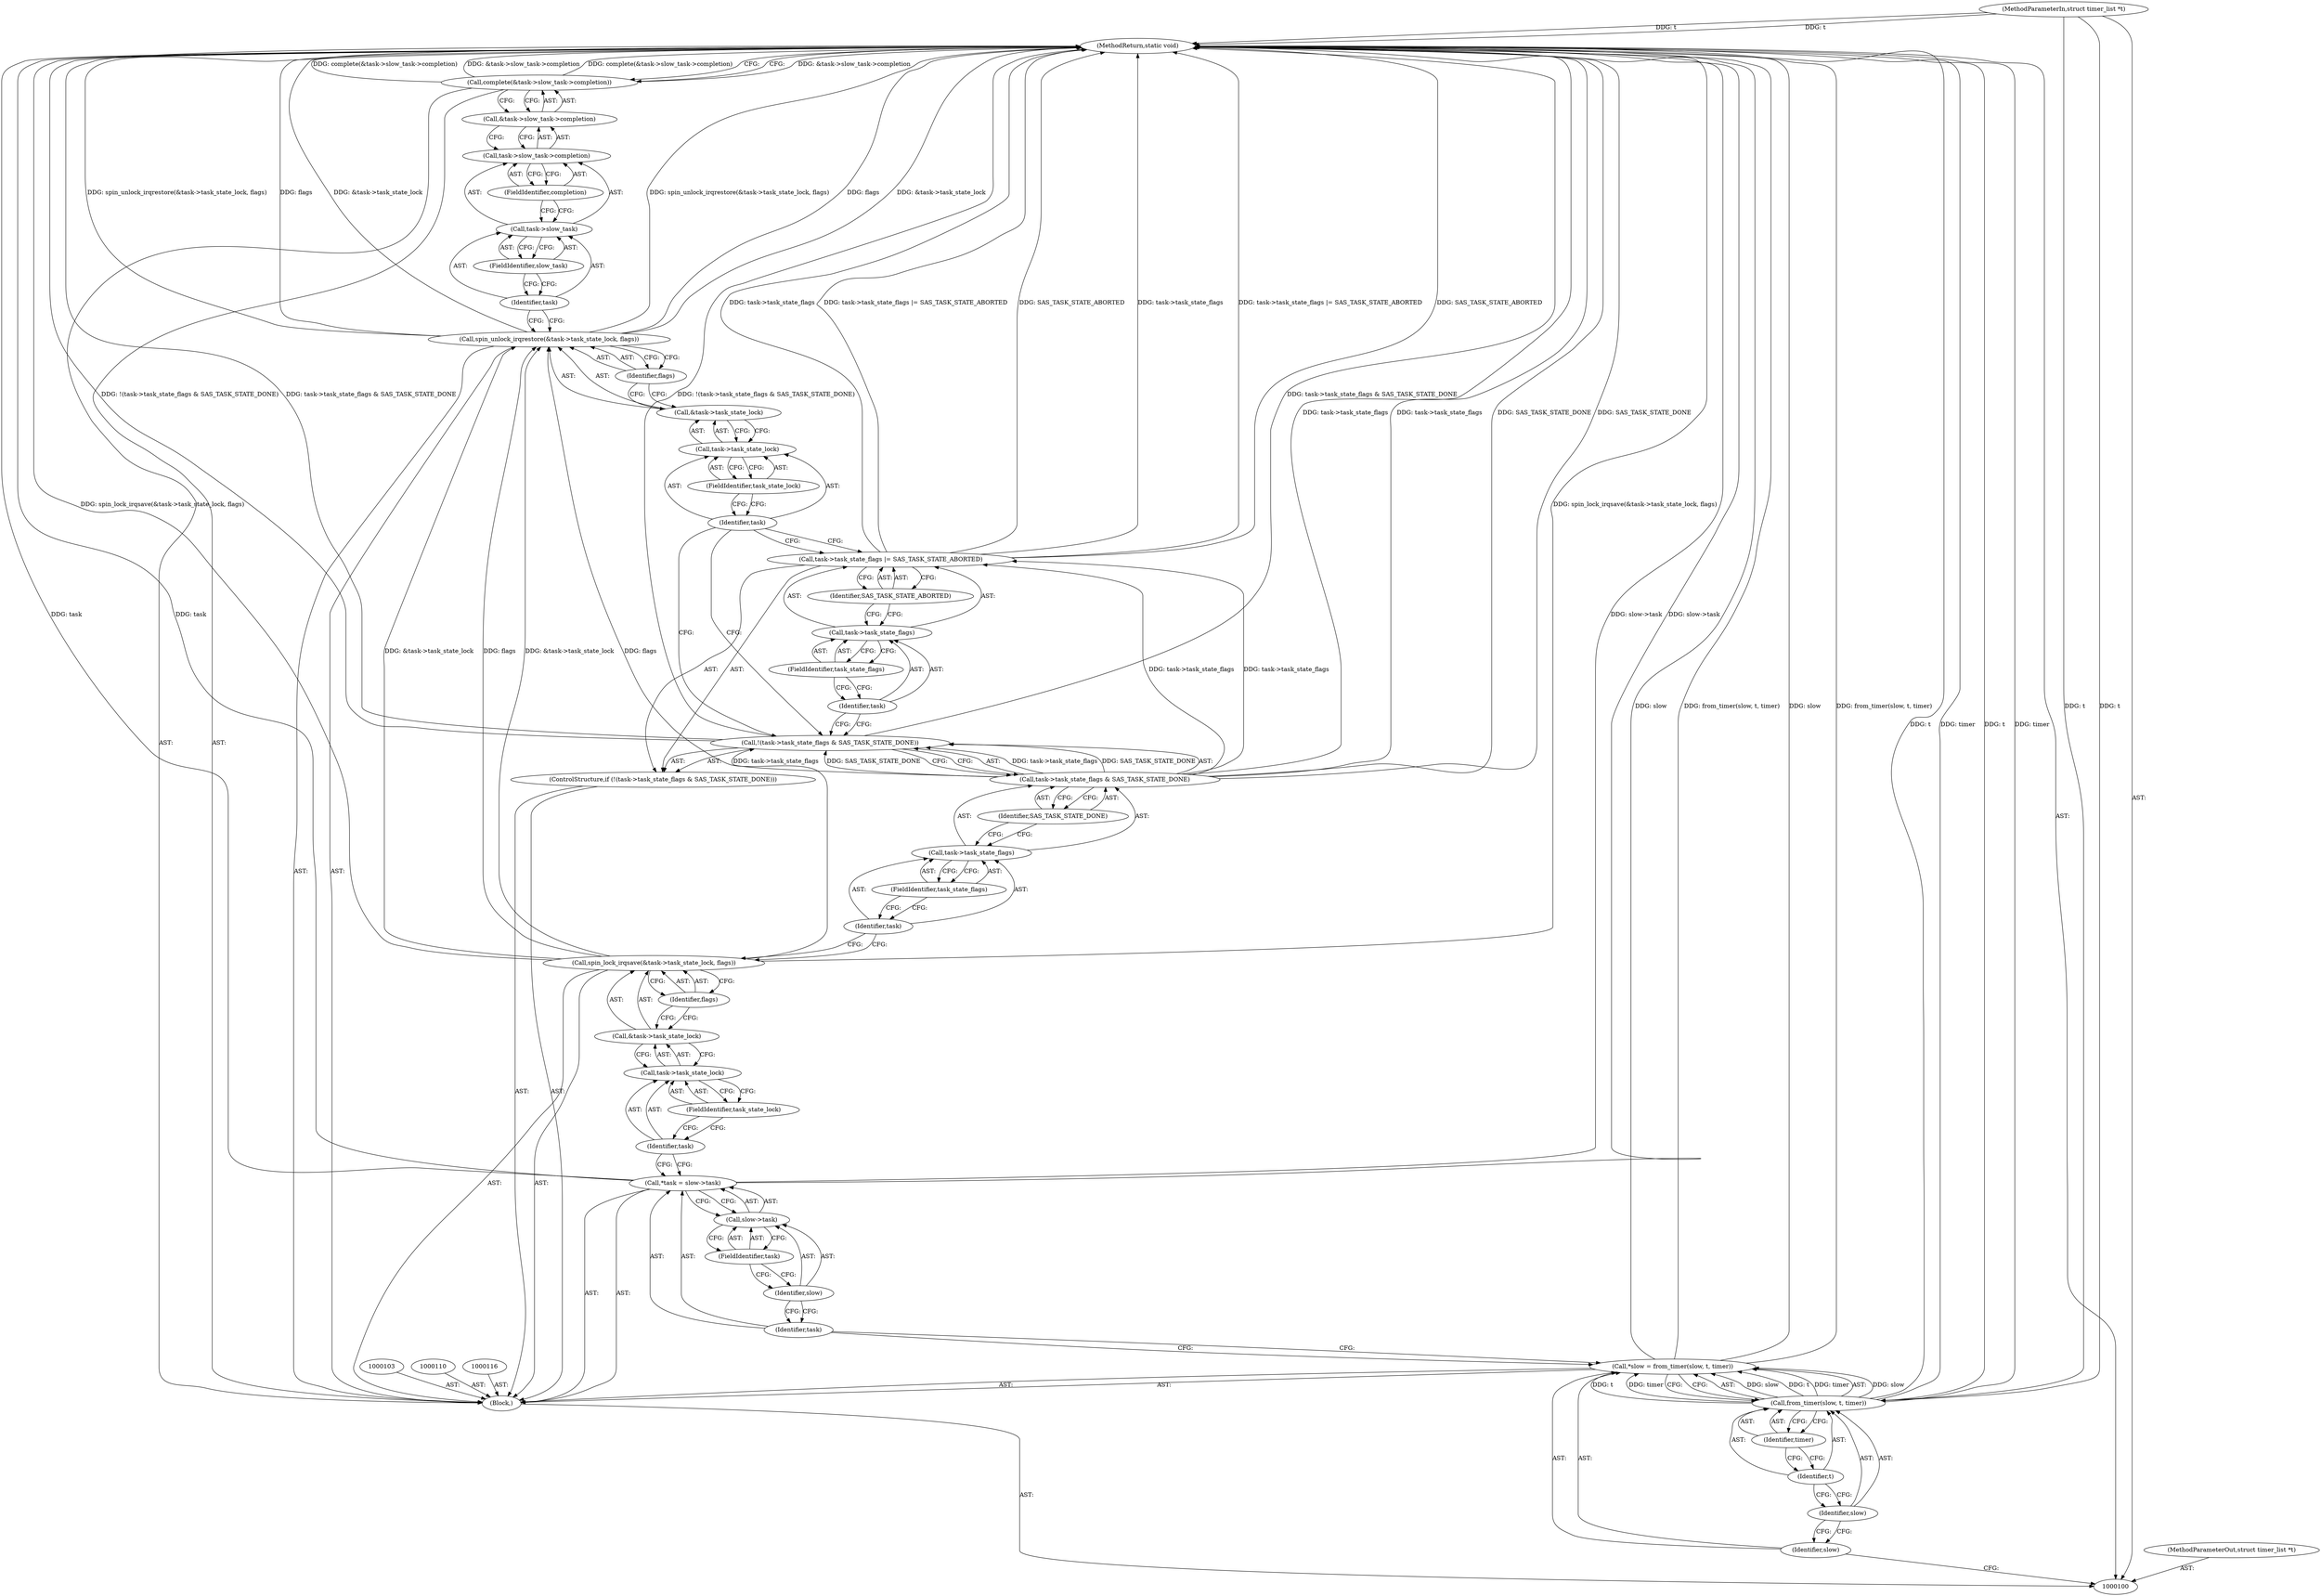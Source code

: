 digraph "1_linux_b90cd6f2b905905fb42671009dc0e27c310a16ae_0" {
"1000148" [label="(MethodReturn,static void)"];
"1000101" [label="(MethodParameterIn,struct timer_list *t)"];
"1000205" [label="(MethodParameterOut,struct timer_list *t)"];
"1000135" [label="(Call,spin_unlock_irqrestore(&task->task_state_lock, flags))"];
"1000136" [label="(Call,&task->task_state_lock)"];
"1000137" [label="(Call,task->task_state_lock)"];
"1000138" [label="(Identifier,task)"];
"1000139" [label="(FieldIdentifier,task_state_lock)"];
"1000140" [label="(Identifier,flags)"];
"1000141" [label="(Call,complete(&task->slow_task->completion))"];
"1000142" [label="(Call,&task->slow_task->completion)"];
"1000143" [label="(Call,task->slow_task->completion)"];
"1000144" [label="(Call,task->slow_task)"];
"1000145" [label="(Identifier,task)"];
"1000146" [label="(FieldIdentifier,slow_task)"];
"1000147" [label="(FieldIdentifier,completion)"];
"1000102" [label="(Block,)"];
"1000104" [label="(Call,*slow = from_timer(slow, t, timer))"];
"1000105" [label="(Identifier,slow)"];
"1000106" [label="(Call,from_timer(slow, t, timer))"];
"1000107" [label="(Identifier,slow)"];
"1000108" [label="(Identifier,t)"];
"1000109" [label="(Identifier,timer)"];
"1000111" [label="(Call,*task = slow->task)"];
"1000112" [label="(Identifier,task)"];
"1000113" [label="(Call,slow->task)"];
"1000114" [label="(Identifier,slow)"];
"1000115" [label="(FieldIdentifier,task)"];
"1000117" [label="(Call,spin_lock_irqsave(&task->task_state_lock, flags))"];
"1000118" [label="(Call,&task->task_state_lock)"];
"1000119" [label="(Call,task->task_state_lock)"];
"1000120" [label="(Identifier,task)"];
"1000121" [label="(FieldIdentifier,task_state_lock)"];
"1000122" [label="(Identifier,flags)"];
"1000123" [label="(ControlStructure,if (!(task->task_state_flags & SAS_TASK_STATE_DONE)))"];
"1000128" [label="(FieldIdentifier,task_state_flags)"];
"1000129" [label="(Identifier,SAS_TASK_STATE_DONE)"];
"1000124" [label="(Call,!(task->task_state_flags & SAS_TASK_STATE_DONE))"];
"1000125" [label="(Call,task->task_state_flags & SAS_TASK_STATE_DONE)"];
"1000126" [label="(Call,task->task_state_flags)"];
"1000127" [label="(Identifier,task)"];
"1000134" [label="(Identifier,SAS_TASK_STATE_ABORTED)"];
"1000130" [label="(Call,task->task_state_flags |= SAS_TASK_STATE_ABORTED)"];
"1000131" [label="(Call,task->task_state_flags)"];
"1000132" [label="(Identifier,task)"];
"1000133" [label="(FieldIdentifier,task_state_flags)"];
"1000148" -> "1000100"  [label="AST: "];
"1000148" -> "1000141"  [label="CFG: "];
"1000117" -> "1000148"  [label="DDG: spin_lock_irqsave(&task->task_state_lock, flags)"];
"1000141" -> "1000148"  [label="DDG: &task->slow_task->completion"];
"1000141" -> "1000148"  [label="DDG: complete(&task->slow_task->completion)"];
"1000124" -> "1000148"  [label="DDG: task->task_state_flags & SAS_TASK_STATE_DONE"];
"1000124" -> "1000148"  [label="DDG: !(task->task_state_flags & SAS_TASK_STATE_DONE)"];
"1000106" -> "1000148"  [label="DDG: t"];
"1000106" -> "1000148"  [label="DDG: timer"];
"1000104" -> "1000148"  [label="DDG: slow"];
"1000104" -> "1000148"  [label="DDG: from_timer(slow, t, timer)"];
"1000135" -> "1000148"  [label="DDG: flags"];
"1000135" -> "1000148"  [label="DDG: &task->task_state_lock"];
"1000135" -> "1000148"  [label="DDG: spin_unlock_irqrestore(&task->task_state_lock, flags)"];
"1000111" -> "1000148"  [label="DDG: task"];
"1000111" -> "1000148"  [label="DDG: slow->task"];
"1000130" -> "1000148"  [label="DDG: task->task_state_flags |= SAS_TASK_STATE_ABORTED"];
"1000130" -> "1000148"  [label="DDG: SAS_TASK_STATE_ABORTED"];
"1000130" -> "1000148"  [label="DDG: task->task_state_flags"];
"1000125" -> "1000148"  [label="DDG: task->task_state_flags"];
"1000125" -> "1000148"  [label="DDG: SAS_TASK_STATE_DONE"];
"1000101" -> "1000148"  [label="DDG: t"];
"1000101" -> "1000100"  [label="AST: "];
"1000101" -> "1000148"  [label="DDG: t"];
"1000101" -> "1000106"  [label="DDG: t"];
"1000205" -> "1000100"  [label="AST: "];
"1000135" -> "1000102"  [label="AST: "];
"1000135" -> "1000140"  [label="CFG: "];
"1000136" -> "1000135"  [label="AST: "];
"1000140" -> "1000135"  [label="AST: "];
"1000145" -> "1000135"  [label="CFG: "];
"1000135" -> "1000148"  [label="DDG: flags"];
"1000135" -> "1000148"  [label="DDG: &task->task_state_lock"];
"1000135" -> "1000148"  [label="DDG: spin_unlock_irqrestore(&task->task_state_lock, flags)"];
"1000117" -> "1000135"  [label="DDG: &task->task_state_lock"];
"1000117" -> "1000135"  [label="DDG: flags"];
"1000136" -> "1000135"  [label="AST: "];
"1000136" -> "1000137"  [label="CFG: "];
"1000137" -> "1000136"  [label="AST: "];
"1000140" -> "1000136"  [label="CFG: "];
"1000137" -> "1000136"  [label="AST: "];
"1000137" -> "1000139"  [label="CFG: "];
"1000138" -> "1000137"  [label="AST: "];
"1000139" -> "1000137"  [label="AST: "];
"1000136" -> "1000137"  [label="CFG: "];
"1000138" -> "1000137"  [label="AST: "];
"1000138" -> "1000130"  [label="CFG: "];
"1000138" -> "1000124"  [label="CFG: "];
"1000139" -> "1000138"  [label="CFG: "];
"1000139" -> "1000137"  [label="AST: "];
"1000139" -> "1000138"  [label="CFG: "];
"1000137" -> "1000139"  [label="CFG: "];
"1000140" -> "1000135"  [label="AST: "];
"1000140" -> "1000136"  [label="CFG: "];
"1000135" -> "1000140"  [label="CFG: "];
"1000141" -> "1000102"  [label="AST: "];
"1000141" -> "1000142"  [label="CFG: "];
"1000142" -> "1000141"  [label="AST: "];
"1000148" -> "1000141"  [label="CFG: "];
"1000141" -> "1000148"  [label="DDG: &task->slow_task->completion"];
"1000141" -> "1000148"  [label="DDG: complete(&task->slow_task->completion)"];
"1000142" -> "1000141"  [label="AST: "];
"1000142" -> "1000143"  [label="CFG: "];
"1000143" -> "1000142"  [label="AST: "];
"1000141" -> "1000142"  [label="CFG: "];
"1000143" -> "1000142"  [label="AST: "];
"1000143" -> "1000147"  [label="CFG: "];
"1000144" -> "1000143"  [label="AST: "];
"1000147" -> "1000143"  [label="AST: "];
"1000142" -> "1000143"  [label="CFG: "];
"1000144" -> "1000143"  [label="AST: "];
"1000144" -> "1000146"  [label="CFG: "];
"1000145" -> "1000144"  [label="AST: "];
"1000146" -> "1000144"  [label="AST: "];
"1000147" -> "1000144"  [label="CFG: "];
"1000145" -> "1000144"  [label="AST: "];
"1000145" -> "1000135"  [label="CFG: "];
"1000146" -> "1000145"  [label="CFG: "];
"1000146" -> "1000144"  [label="AST: "];
"1000146" -> "1000145"  [label="CFG: "];
"1000144" -> "1000146"  [label="CFG: "];
"1000147" -> "1000143"  [label="AST: "];
"1000147" -> "1000144"  [label="CFG: "];
"1000143" -> "1000147"  [label="CFG: "];
"1000102" -> "1000100"  [label="AST: "];
"1000103" -> "1000102"  [label="AST: "];
"1000104" -> "1000102"  [label="AST: "];
"1000110" -> "1000102"  [label="AST: "];
"1000111" -> "1000102"  [label="AST: "];
"1000116" -> "1000102"  [label="AST: "];
"1000117" -> "1000102"  [label="AST: "];
"1000123" -> "1000102"  [label="AST: "];
"1000135" -> "1000102"  [label="AST: "];
"1000141" -> "1000102"  [label="AST: "];
"1000104" -> "1000102"  [label="AST: "];
"1000104" -> "1000106"  [label="CFG: "];
"1000105" -> "1000104"  [label="AST: "];
"1000106" -> "1000104"  [label="AST: "];
"1000112" -> "1000104"  [label="CFG: "];
"1000104" -> "1000148"  [label="DDG: slow"];
"1000104" -> "1000148"  [label="DDG: from_timer(slow, t, timer)"];
"1000106" -> "1000104"  [label="DDG: slow"];
"1000106" -> "1000104"  [label="DDG: t"];
"1000106" -> "1000104"  [label="DDG: timer"];
"1000105" -> "1000104"  [label="AST: "];
"1000105" -> "1000100"  [label="CFG: "];
"1000107" -> "1000105"  [label="CFG: "];
"1000106" -> "1000104"  [label="AST: "];
"1000106" -> "1000109"  [label="CFG: "];
"1000107" -> "1000106"  [label="AST: "];
"1000108" -> "1000106"  [label="AST: "];
"1000109" -> "1000106"  [label="AST: "];
"1000104" -> "1000106"  [label="CFG: "];
"1000106" -> "1000148"  [label="DDG: t"];
"1000106" -> "1000148"  [label="DDG: timer"];
"1000106" -> "1000104"  [label="DDG: slow"];
"1000106" -> "1000104"  [label="DDG: t"];
"1000106" -> "1000104"  [label="DDG: timer"];
"1000101" -> "1000106"  [label="DDG: t"];
"1000107" -> "1000106"  [label="AST: "];
"1000107" -> "1000105"  [label="CFG: "];
"1000108" -> "1000107"  [label="CFG: "];
"1000108" -> "1000106"  [label="AST: "];
"1000108" -> "1000107"  [label="CFG: "];
"1000109" -> "1000108"  [label="CFG: "];
"1000109" -> "1000106"  [label="AST: "];
"1000109" -> "1000108"  [label="CFG: "];
"1000106" -> "1000109"  [label="CFG: "];
"1000111" -> "1000102"  [label="AST: "];
"1000111" -> "1000113"  [label="CFG: "];
"1000112" -> "1000111"  [label="AST: "];
"1000113" -> "1000111"  [label="AST: "];
"1000120" -> "1000111"  [label="CFG: "];
"1000111" -> "1000148"  [label="DDG: task"];
"1000111" -> "1000148"  [label="DDG: slow->task"];
"1000112" -> "1000111"  [label="AST: "];
"1000112" -> "1000104"  [label="CFG: "];
"1000114" -> "1000112"  [label="CFG: "];
"1000113" -> "1000111"  [label="AST: "];
"1000113" -> "1000115"  [label="CFG: "];
"1000114" -> "1000113"  [label="AST: "];
"1000115" -> "1000113"  [label="AST: "];
"1000111" -> "1000113"  [label="CFG: "];
"1000114" -> "1000113"  [label="AST: "];
"1000114" -> "1000112"  [label="CFG: "];
"1000115" -> "1000114"  [label="CFG: "];
"1000115" -> "1000113"  [label="AST: "];
"1000115" -> "1000114"  [label="CFG: "];
"1000113" -> "1000115"  [label="CFG: "];
"1000117" -> "1000102"  [label="AST: "];
"1000117" -> "1000122"  [label="CFG: "];
"1000118" -> "1000117"  [label="AST: "];
"1000122" -> "1000117"  [label="AST: "];
"1000127" -> "1000117"  [label="CFG: "];
"1000117" -> "1000148"  [label="DDG: spin_lock_irqsave(&task->task_state_lock, flags)"];
"1000117" -> "1000135"  [label="DDG: &task->task_state_lock"];
"1000117" -> "1000135"  [label="DDG: flags"];
"1000118" -> "1000117"  [label="AST: "];
"1000118" -> "1000119"  [label="CFG: "];
"1000119" -> "1000118"  [label="AST: "];
"1000122" -> "1000118"  [label="CFG: "];
"1000119" -> "1000118"  [label="AST: "];
"1000119" -> "1000121"  [label="CFG: "];
"1000120" -> "1000119"  [label="AST: "];
"1000121" -> "1000119"  [label="AST: "];
"1000118" -> "1000119"  [label="CFG: "];
"1000120" -> "1000119"  [label="AST: "];
"1000120" -> "1000111"  [label="CFG: "];
"1000121" -> "1000120"  [label="CFG: "];
"1000121" -> "1000119"  [label="AST: "];
"1000121" -> "1000120"  [label="CFG: "];
"1000119" -> "1000121"  [label="CFG: "];
"1000122" -> "1000117"  [label="AST: "];
"1000122" -> "1000118"  [label="CFG: "];
"1000117" -> "1000122"  [label="CFG: "];
"1000123" -> "1000102"  [label="AST: "];
"1000124" -> "1000123"  [label="AST: "];
"1000130" -> "1000123"  [label="AST: "];
"1000128" -> "1000126"  [label="AST: "];
"1000128" -> "1000127"  [label="CFG: "];
"1000126" -> "1000128"  [label="CFG: "];
"1000129" -> "1000125"  [label="AST: "];
"1000129" -> "1000126"  [label="CFG: "];
"1000125" -> "1000129"  [label="CFG: "];
"1000124" -> "1000123"  [label="AST: "];
"1000124" -> "1000125"  [label="CFG: "];
"1000125" -> "1000124"  [label="AST: "];
"1000132" -> "1000124"  [label="CFG: "];
"1000138" -> "1000124"  [label="CFG: "];
"1000124" -> "1000148"  [label="DDG: task->task_state_flags & SAS_TASK_STATE_DONE"];
"1000124" -> "1000148"  [label="DDG: !(task->task_state_flags & SAS_TASK_STATE_DONE)"];
"1000125" -> "1000124"  [label="DDG: task->task_state_flags"];
"1000125" -> "1000124"  [label="DDG: SAS_TASK_STATE_DONE"];
"1000125" -> "1000124"  [label="AST: "];
"1000125" -> "1000129"  [label="CFG: "];
"1000126" -> "1000125"  [label="AST: "];
"1000129" -> "1000125"  [label="AST: "];
"1000124" -> "1000125"  [label="CFG: "];
"1000125" -> "1000148"  [label="DDG: task->task_state_flags"];
"1000125" -> "1000148"  [label="DDG: SAS_TASK_STATE_DONE"];
"1000125" -> "1000124"  [label="DDG: task->task_state_flags"];
"1000125" -> "1000124"  [label="DDG: SAS_TASK_STATE_DONE"];
"1000125" -> "1000130"  [label="DDG: task->task_state_flags"];
"1000126" -> "1000125"  [label="AST: "];
"1000126" -> "1000128"  [label="CFG: "];
"1000127" -> "1000126"  [label="AST: "];
"1000128" -> "1000126"  [label="AST: "];
"1000129" -> "1000126"  [label="CFG: "];
"1000127" -> "1000126"  [label="AST: "];
"1000127" -> "1000117"  [label="CFG: "];
"1000128" -> "1000127"  [label="CFG: "];
"1000134" -> "1000130"  [label="AST: "];
"1000134" -> "1000131"  [label="CFG: "];
"1000130" -> "1000134"  [label="CFG: "];
"1000130" -> "1000123"  [label="AST: "];
"1000130" -> "1000134"  [label="CFG: "];
"1000131" -> "1000130"  [label="AST: "];
"1000134" -> "1000130"  [label="AST: "];
"1000138" -> "1000130"  [label="CFG: "];
"1000130" -> "1000148"  [label="DDG: task->task_state_flags |= SAS_TASK_STATE_ABORTED"];
"1000130" -> "1000148"  [label="DDG: SAS_TASK_STATE_ABORTED"];
"1000130" -> "1000148"  [label="DDG: task->task_state_flags"];
"1000125" -> "1000130"  [label="DDG: task->task_state_flags"];
"1000131" -> "1000130"  [label="AST: "];
"1000131" -> "1000133"  [label="CFG: "];
"1000132" -> "1000131"  [label="AST: "];
"1000133" -> "1000131"  [label="AST: "];
"1000134" -> "1000131"  [label="CFG: "];
"1000132" -> "1000131"  [label="AST: "];
"1000132" -> "1000124"  [label="CFG: "];
"1000133" -> "1000132"  [label="CFG: "];
"1000133" -> "1000131"  [label="AST: "];
"1000133" -> "1000132"  [label="CFG: "];
"1000131" -> "1000133"  [label="CFG: "];
}

